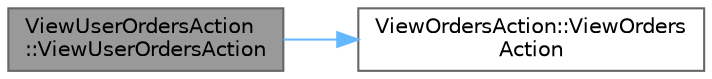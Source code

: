 digraph "ViewUserOrdersAction::ViewUserOrdersAction"
{
 // LATEX_PDF_SIZE
  bgcolor="transparent";
  edge [fontname=Helvetica,fontsize=10,labelfontname=Helvetica,labelfontsize=10];
  node [fontname=Helvetica,fontsize=10,shape=box,height=0.2,width=0.4];
  rankdir="LR";
  Node1 [id="Node000001",label="ViewUserOrdersAction\l::ViewUserOrdersAction",height=0.2,width=0.4,color="gray40", fillcolor="grey60", style="filled", fontcolor="black",tooltip="Constructor khởi tạo ViewUserOrdersAction với OrderManager và User đã cho."];
  Node1 -> Node2 [id="edge1_Node000001_Node000002",color="steelblue1",style="solid",tooltip=" "];
  Node2 [id="Node000002",label="ViewOrdersAction::ViewOrders\lAction",height=0.2,width=0.4,color="grey40", fillcolor="white", style="filled",URL="$class_view_orders_action.html#a4d1175d1ee67761a788fcb3f4628805a",tooltip="Constructor khởi tạo ViewOrdersAction với OrderManager đã cho."];
}
